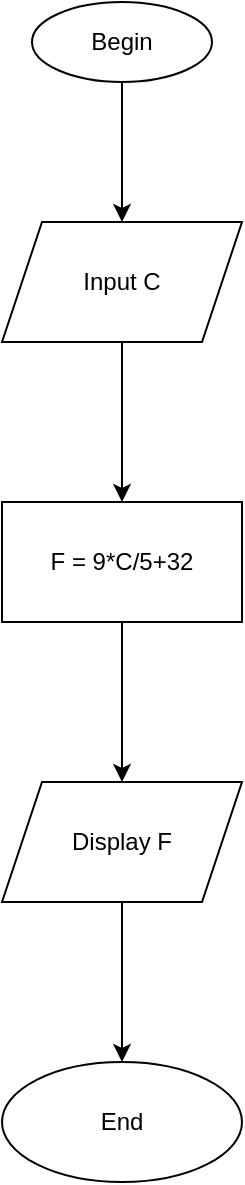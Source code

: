 <mxfile version="20.2.7" type="device"><diagram id="GgQBUaXdNyspqWlhgD-w" name="Trang-1"><mxGraphModel dx="868" dy="425" grid="1" gridSize="10" guides="1" tooltips="1" connect="1" arrows="1" fold="1" page="1" pageScale="1" pageWidth="827" pageHeight="1169" math="0" shadow="0"><root><mxCell id="0"/><mxCell id="1" parent="0"/><mxCell id="TkFUdYltS1Pzv-ijGNxq-7" value="" style="edgeStyle=orthogonalEdgeStyle;rounded=0;orthogonalLoop=1;jettySize=auto;html=1;" edge="1" parent="1" source="TkFUdYltS1Pzv-ijGNxq-1" target="TkFUdYltS1Pzv-ijGNxq-6"><mxGeometry relative="1" as="geometry"/></mxCell><mxCell id="TkFUdYltS1Pzv-ijGNxq-1" value="Begin" style="ellipse;whiteSpace=wrap;html=1;" vertex="1" parent="1"><mxGeometry x="270" y="60" width="90" height="40" as="geometry"/></mxCell><mxCell id="TkFUdYltS1Pzv-ijGNxq-9" value="" style="edgeStyle=orthogonalEdgeStyle;rounded=0;orthogonalLoop=1;jettySize=auto;html=1;" edge="1" parent="1" source="TkFUdYltS1Pzv-ijGNxq-6" target="TkFUdYltS1Pzv-ijGNxq-8"><mxGeometry relative="1" as="geometry"/></mxCell><mxCell id="TkFUdYltS1Pzv-ijGNxq-6" value="Input C" style="shape=parallelogram;perimeter=parallelogramPerimeter;whiteSpace=wrap;html=1;fixedSize=1;" vertex="1" parent="1"><mxGeometry x="255" y="170" width="120" height="60" as="geometry"/></mxCell><mxCell id="TkFUdYltS1Pzv-ijGNxq-11" value="" style="edgeStyle=orthogonalEdgeStyle;rounded=0;orthogonalLoop=1;jettySize=auto;html=1;" edge="1" parent="1" source="TkFUdYltS1Pzv-ijGNxq-8" target="TkFUdYltS1Pzv-ijGNxq-10"><mxGeometry relative="1" as="geometry"/></mxCell><mxCell id="TkFUdYltS1Pzv-ijGNxq-8" value="F = 9*C/5+32" style="whiteSpace=wrap;html=1;" vertex="1" parent="1"><mxGeometry x="255" y="310" width="120" height="60" as="geometry"/></mxCell><mxCell id="TkFUdYltS1Pzv-ijGNxq-13" value="" style="edgeStyle=orthogonalEdgeStyle;rounded=0;orthogonalLoop=1;jettySize=auto;html=1;" edge="1" parent="1" source="TkFUdYltS1Pzv-ijGNxq-10" target="TkFUdYltS1Pzv-ijGNxq-12"><mxGeometry relative="1" as="geometry"/></mxCell><mxCell id="TkFUdYltS1Pzv-ijGNxq-10" value="Display F" style="shape=parallelogram;perimeter=parallelogramPerimeter;whiteSpace=wrap;html=1;fixedSize=1;" vertex="1" parent="1"><mxGeometry x="255" y="450" width="120" height="60" as="geometry"/></mxCell><mxCell id="TkFUdYltS1Pzv-ijGNxq-12" value="End" style="ellipse;whiteSpace=wrap;html=1;" vertex="1" parent="1"><mxGeometry x="255" y="590" width="120" height="60" as="geometry"/></mxCell></root></mxGraphModel></diagram></mxfile>